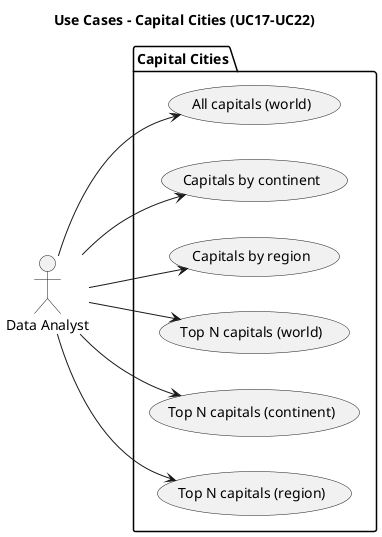 @startuml
title Use Cases – Capital Cities (UC17–UC22)
left to right direction
actor "Data Analyst" as A
package "Capital Cities" {
  usecase UC17 as "All capitals (world)"
  usecase UC18 as "Capitals by continent"
  usecase UC19 as "Capitals by region"
  usecase UC20 as "Top N capitals (world)"
  usecase UC21 as "Top N capitals (continent)"
  usecase UC22 as "Top N capitals (region)"
}
A --> UC17
A --> UC18
A --> UC19
A --> UC20
A --> UC21
A --> UC22
@enduml
